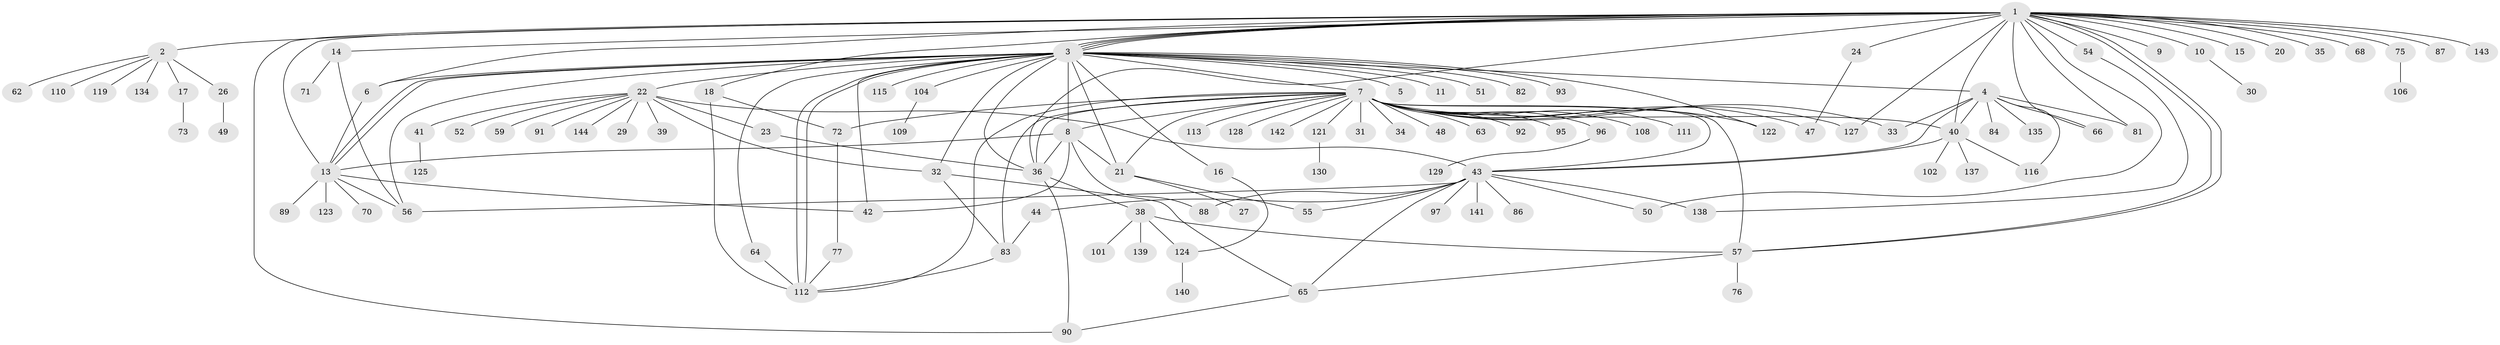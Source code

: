 // Generated by graph-tools (version 1.1) at 2025/51/02/27/25 19:51:58]
// undirected, 110 vertices, 163 edges
graph export_dot {
graph [start="1"]
  node [color=gray90,style=filled];
  1 [super="+19"];
  2 [super="+28"];
  3 [super="+25"];
  4 [super="+12"];
  5;
  6 [super="+67"];
  7 [super="+53"];
  8 [super="+69"];
  9;
  10 [super="+37"];
  11;
  13 [super="+58"];
  14 [super="+105"];
  15;
  16 [super="+60"];
  17;
  18 [super="+126"];
  20 [super="+94"];
  21 [super="+103"];
  22 [super="+117"];
  23 [super="+80"];
  24 [super="+74"];
  26 [super="+45"];
  27;
  29;
  30 [super="+120"];
  31 [super="+98"];
  32 [super="+132"];
  33;
  34;
  35;
  36 [super="+99"];
  38 [super="+79"];
  39;
  40 [super="+46"];
  41;
  42 [super="+61"];
  43 [super="+78"];
  44;
  47;
  48 [super="+145"];
  49;
  50 [super="+100"];
  51;
  52;
  54 [super="+114"];
  55;
  56;
  57 [super="+136"];
  59;
  62;
  63;
  64;
  65;
  66;
  68;
  70;
  71;
  72 [super="+85"];
  73;
  75;
  76;
  77;
  81;
  82;
  83;
  84;
  86;
  87;
  88;
  89;
  90;
  91;
  92;
  93;
  95;
  96;
  97;
  101;
  102 [super="+107"];
  104 [super="+133"];
  106;
  108;
  109;
  110;
  111;
  112 [super="+118"];
  113;
  115;
  116;
  119;
  121;
  122;
  123;
  124 [super="+131"];
  125;
  127;
  128;
  129;
  130;
  134;
  135;
  137;
  138;
  139;
  140;
  141;
  142;
  143;
  144;
  1 -- 2 [weight=2];
  1 -- 3;
  1 -- 3;
  1 -- 3;
  1 -- 3;
  1 -- 9;
  1 -- 10;
  1 -- 14;
  1 -- 15;
  1 -- 18;
  1 -- 20;
  1 -- 24;
  1 -- 35;
  1 -- 40;
  1 -- 50;
  1 -- 54 [weight=2];
  1 -- 57;
  1 -- 57;
  1 -- 75;
  1 -- 81;
  1 -- 87;
  1 -- 127;
  1 -- 143;
  1 -- 66;
  1 -- 36;
  1 -- 68;
  1 -- 90;
  1 -- 13;
  1 -- 6;
  2 -- 17;
  2 -- 26;
  2 -- 62;
  2 -- 119;
  2 -- 134;
  2 -- 110;
  3 -- 4;
  3 -- 5;
  3 -- 6;
  3 -- 7;
  3 -- 8;
  3 -- 11;
  3 -- 13;
  3 -- 13;
  3 -- 16;
  3 -- 22;
  3 -- 32;
  3 -- 42;
  3 -- 51;
  3 -- 56;
  3 -- 64;
  3 -- 82;
  3 -- 93;
  3 -- 104;
  3 -- 112 [weight=2];
  3 -- 112;
  3 -- 115;
  3 -- 122;
  3 -- 21;
  3 -- 36;
  4 -- 66;
  4 -- 81;
  4 -- 84;
  4 -- 116;
  4 -- 135;
  4 -- 40;
  4 -- 33;
  4 -- 43;
  6 -- 13;
  7 -- 21;
  7 -- 31;
  7 -- 33;
  7 -- 34;
  7 -- 36;
  7 -- 40;
  7 -- 43 [weight=2];
  7 -- 47;
  7 -- 48;
  7 -- 63;
  7 -- 83;
  7 -- 95;
  7 -- 111;
  7 -- 113;
  7 -- 121;
  7 -- 122;
  7 -- 142;
  7 -- 57;
  7 -- 96;
  7 -- 128;
  7 -- 108;
  7 -- 127;
  7 -- 92;
  7 -- 112;
  7 -- 72;
  7 -- 8;
  8 -- 36;
  8 -- 88;
  8 -- 42;
  8 -- 13;
  8 -- 21;
  10 -- 30;
  13 -- 56;
  13 -- 123;
  13 -- 70;
  13 -- 89;
  13 -- 42;
  14 -- 71;
  14 -- 56;
  16 -- 124;
  17 -- 73;
  18 -- 72;
  18 -- 112;
  21 -- 27;
  21 -- 55;
  22 -- 23;
  22 -- 29;
  22 -- 39;
  22 -- 41;
  22 -- 43 [weight=2];
  22 -- 52;
  22 -- 59;
  22 -- 91;
  22 -- 144;
  22 -- 32;
  23 -- 36;
  24 -- 47;
  26 -- 49;
  32 -- 65;
  32 -- 83;
  36 -- 38;
  36 -- 90;
  38 -- 57;
  38 -- 124;
  38 -- 139;
  38 -- 101;
  40 -- 43;
  40 -- 102;
  40 -- 137;
  40 -- 116;
  41 -- 125;
  43 -- 44;
  43 -- 55;
  43 -- 65;
  43 -- 88;
  43 -- 97;
  43 -- 50;
  43 -- 86;
  43 -- 56;
  43 -- 138;
  43 -- 141;
  44 -- 83;
  54 -- 138;
  57 -- 65;
  57 -- 76;
  64 -- 112;
  65 -- 90;
  72 -- 77;
  75 -- 106;
  77 -- 112;
  83 -- 112;
  96 -- 129;
  104 -- 109;
  121 -- 130;
  124 -- 140;
}
